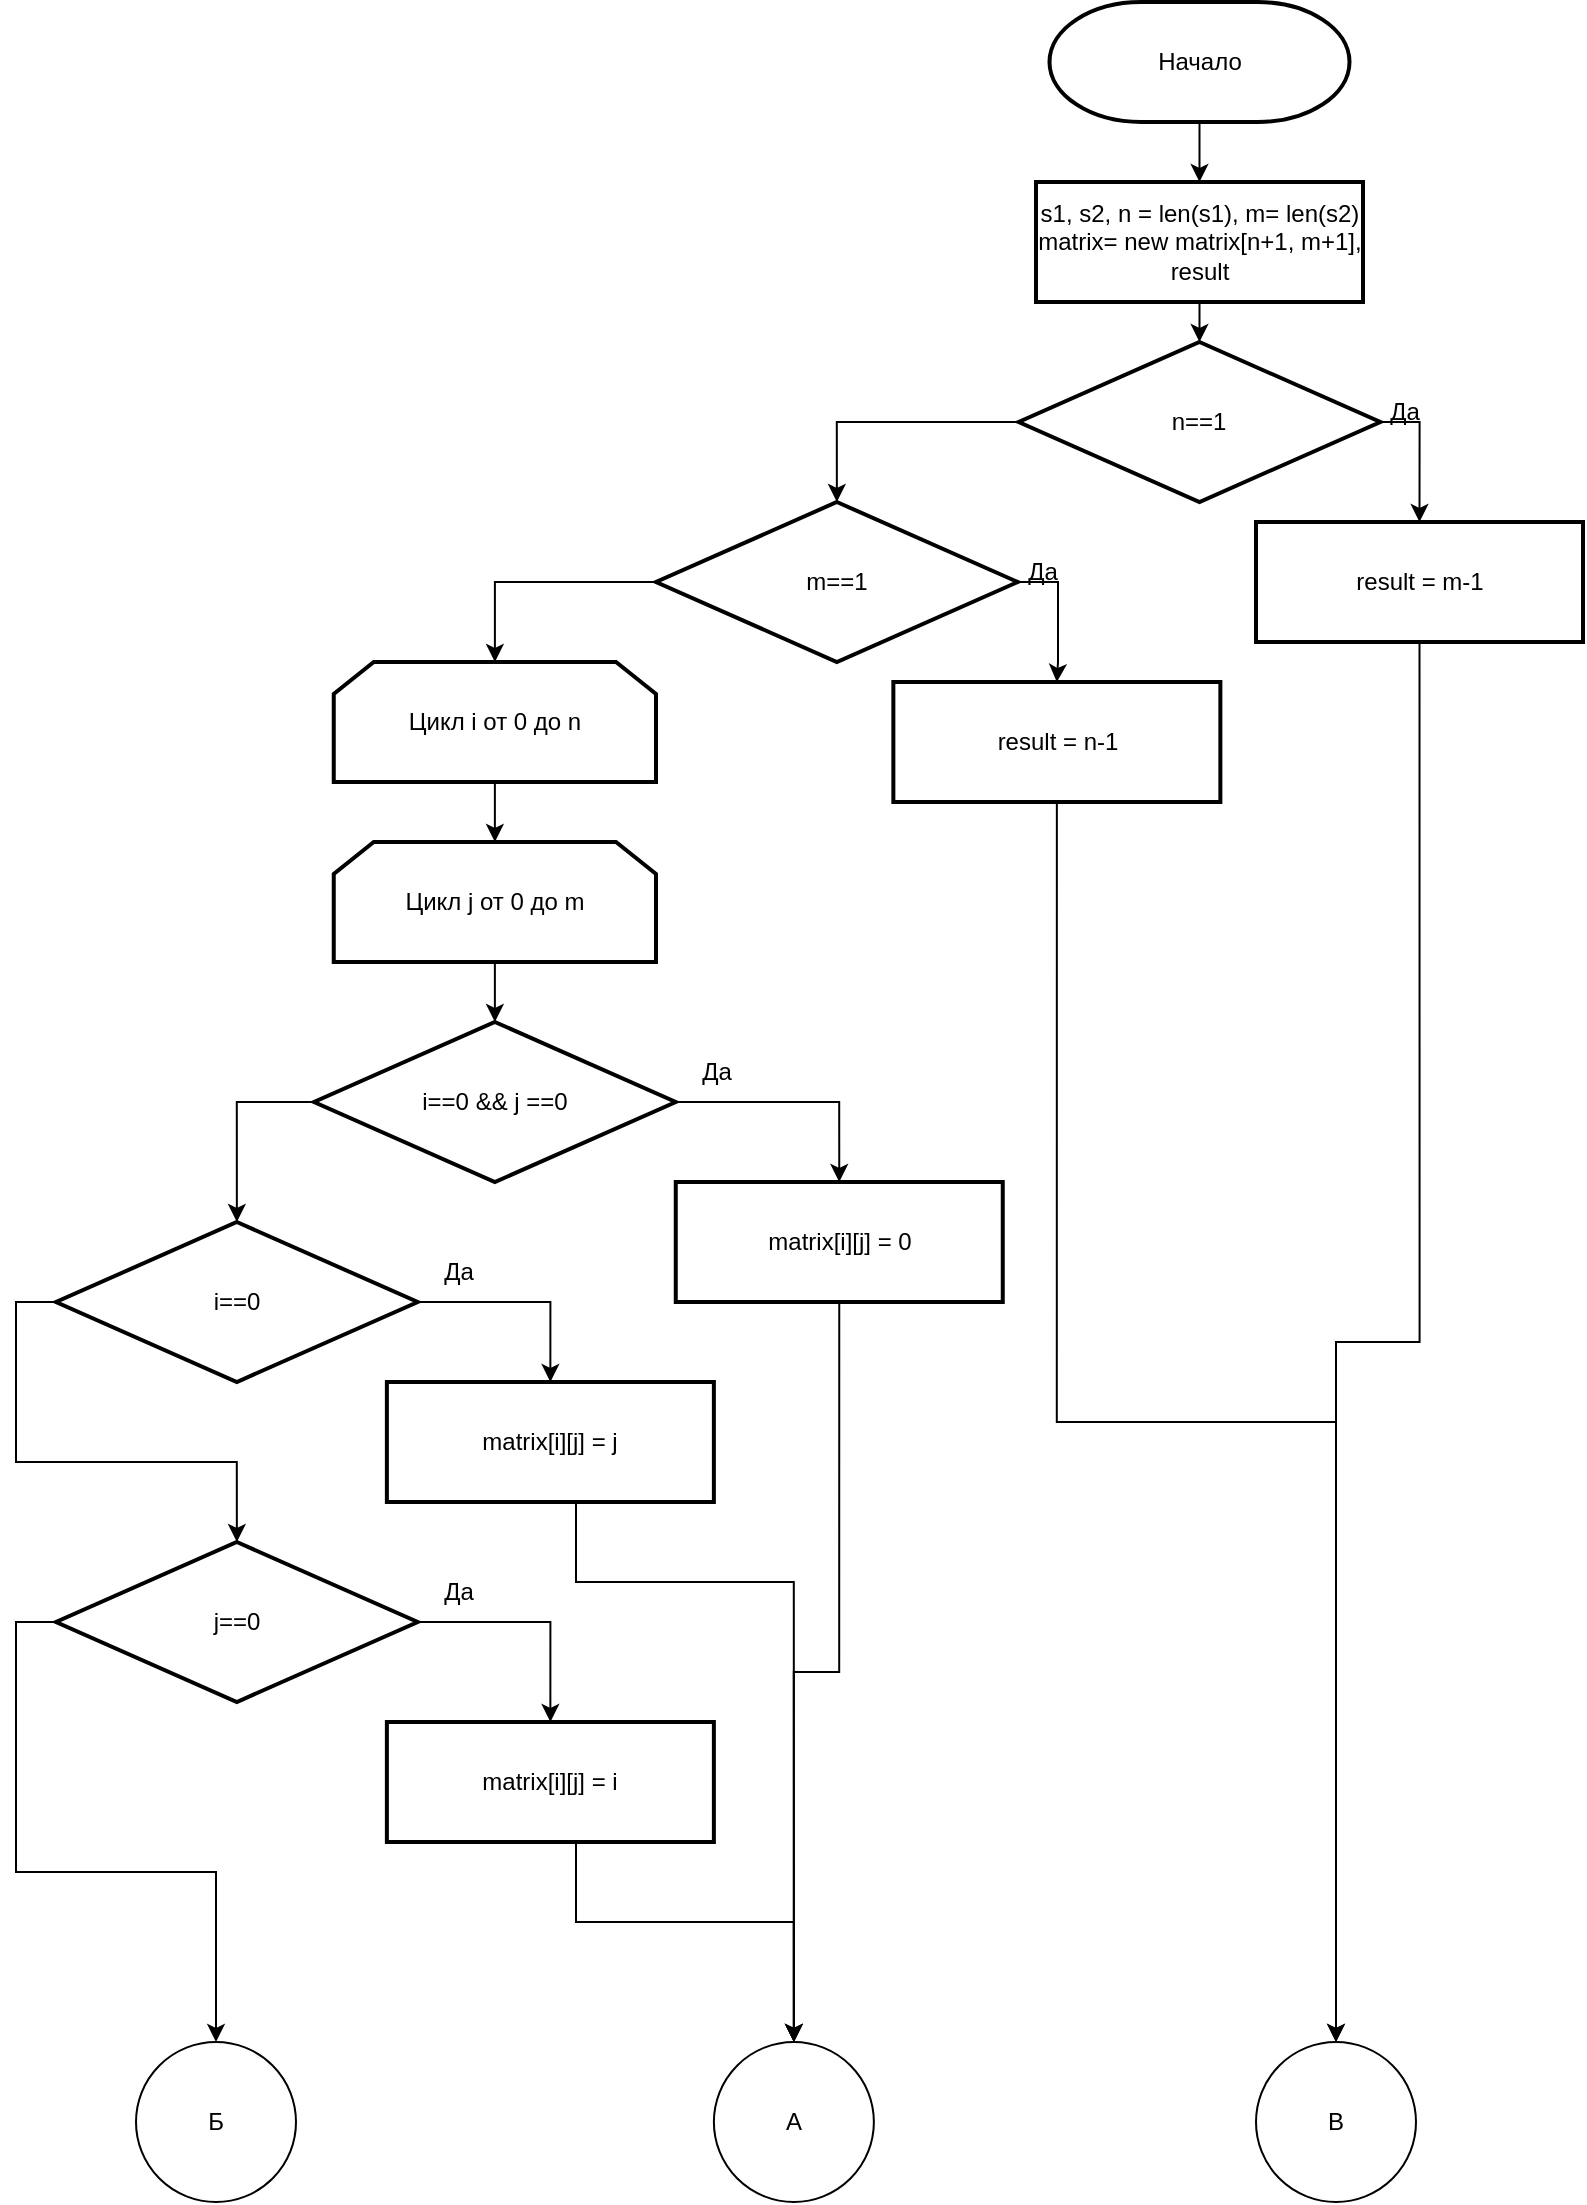 <mxfile version="20.5.3" type="device" pages="2"><diagram id="TaPI7vX8KmBN8Xk10Qtj" name="Страница 1"><mxGraphModel dx="942" dy="577" grid="1" gridSize="10" guides="1" tooltips="1" connect="1" arrows="1" fold="1" page="1" pageScale="1" pageWidth="827" pageHeight="1169" math="0" shadow="0"><root><mxCell id="0"/><mxCell id="1" parent="0"/><mxCell id="bSVWaATLHi5GlayJ7L-J-1" style="edgeStyle=orthogonalEdgeStyle;rounded=0;orthogonalLoop=1;jettySize=auto;html=1;exitX=0.5;exitY=1;exitDx=0;exitDy=0;exitPerimeter=0;entryX=0.5;entryY=0;entryDx=0;entryDy=0;" parent="1" source="bSVWaATLHi5GlayJ7L-J-2" target="bSVWaATLHi5GlayJ7L-J-4" edge="1"><mxGeometry relative="1" as="geometry"/></mxCell><mxCell id="bSVWaATLHi5GlayJ7L-J-2" value="Начало" style="strokeWidth=2;html=1;shape=mxgraph.flowchart.terminator;whiteSpace=wrap;" parent="1" vertex="1"><mxGeometry x="546.75" y="10" width="150" height="60" as="geometry"/></mxCell><mxCell id="bSVWaATLHi5GlayJ7L-J-3" style="edgeStyle=orthogonalEdgeStyle;rounded=0;orthogonalLoop=1;jettySize=auto;html=1;exitX=0.5;exitY=1;exitDx=0;exitDy=0;entryX=0.5;entryY=0;entryDx=0;entryDy=0;entryPerimeter=0;endArrow=classic;endFill=1;" parent="1" source="bSVWaATLHi5GlayJ7L-J-4" target="bSVWaATLHi5GlayJ7L-J-10" edge="1"><mxGeometry relative="1" as="geometry"/></mxCell><mxCell id="bSVWaATLHi5GlayJ7L-J-4" value="s1, s2, n = len(s1), m= len(s2)&lt;br&gt;matrix= new matrix[n+1, m+1],&lt;br&gt;result" style="rounded=0;whiteSpace=wrap;html=1;absoluteArcSize=1;arcSize=14;strokeWidth=2;" parent="1" vertex="1"><mxGeometry x="540" y="100" width="163.5" height="60" as="geometry"/></mxCell><mxCell id="bSVWaATLHi5GlayJ7L-J-5" value="A" style="ellipse;whiteSpace=wrap;html=1;aspect=fixed;" parent="1" vertex="1"><mxGeometry x="378.94" y="1030" width="80" height="80" as="geometry"/></mxCell><mxCell id="bSVWaATLHi5GlayJ7L-J-6" style="edgeStyle=orthogonalEdgeStyle;rounded=0;orthogonalLoop=1;jettySize=auto;html=1;exitX=0.5;exitY=1;exitDx=0;exitDy=0;entryX=0.5;entryY=0;entryDx=0;entryDy=0;endArrow=classic;endFill=1;" parent="1" source="bSVWaATLHi5GlayJ7L-J-7" target="bSVWaATLHi5GlayJ7L-J-19" edge="1"><mxGeometry relative="1" as="geometry"/></mxCell><mxCell id="bSVWaATLHi5GlayJ7L-J-7" value="Цикл i от 0 до n" style="shape=loopLimit;whiteSpace=wrap;html=1;strokeWidth=2;direction=east;" parent="1" vertex="1"><mxGeometry x="188.88" y="340" width="161.12" height="60" as="geometry"/></mxCell><mxCell id="bSVWaATLHi5GlayJ7L-J-8" style="edgeStyle=orthogonalEdgeStyle;rounded=0;orthogonalLoop=1;jettySize=auto;html=1;exitX=1;exitY=0.5;exitDx=0;exitDy=0;exitPerimeter=0;entryX=0.5;entryY=0;entryDx=0;entryDy=0;" parent="1" source="bSVWaATLHi5GlayJ7L-J-10" target="bSVWaATLHi5GlayJ7L-J-12" edge="1"><mxGeometry relative="1" as="geometry"><Array as="points"><mxPoint x="732" y="220"/></Array></mxGeometry></mxCell><mxCell id="bSVWaATLHi5GlayJ7L-J-9" style="edgeStyle=orthogonalEdgeStyle;rounded=0;orthogonalLoop=1;jettySize=auto;html=1;exitX=0;exitY=0.5;exitDx=0;exitDy=0;exitPerimeter=0;entryX=0.5;entryY=0;entryDx=0;entryDy=0;entryPerimeter=0;endArrow=classic;endFill=1;" parent="1" source="bSVWaATLHi5GlayJ7L-J-10" target="bSVWaATLHi5GlayJ7L-J-15" edge="1"><mxGeometry relative="1" as="geometry"/></mxCell><mxCell id="bSVWaATLHi5GlayJ7L-J-10" value="n==1" style="strokeWidth=2;html=1;shape=mxgraph.flowchart.decision;whiteSpace=wrap;" parent="1" vertex="1"><mxGeometry x="531.32" y="180" width="180.87" height="80" as="geometry"/></mxCell><mxCell id="bSVWaATLHi5GlayJ7L-J-11" style="edgeStyle=orthogonalEdgeStyle;rounded=0;orthogonalLoop=1;jettySize=auto;html=1;exitX=0.5;exitY=1;exitDx=0;exitDy=0;entryX=0.5;entryY=0;entryDx=0;entryDy=0;endArrow=classic;endFill=1;" parent="1" source="bSVWaATLHi5GlayJ7L-J-12" target="bSVWaATLHi5GlayJ7L-J-41" edge="1"><mxGeometry relative="1" as="geometry"/></mxCell><mxCell id="bSVWaATLHi5GlayJ7L-J-12" value="result = m-1" style="rounded=0;whiteSpace=wrap;html=1;absoluteArcSize=1;arcSize=14;strokeWidth=2;" parent="1" vertex="1"><mxGeometry x="650" y="270" width="163.5" height="60" as="geometry"/></mxCell><mxCell id="bSVWaATLHi5GlayJ7L-J-13" style="edgeStyle=orthogonalEdgeStyle;rounded=0;orthogonalLoop=1;jettySize=auto;html=1;exitX=1;exitY=0.5;exitDx=0;exitDy=0;exitPerimeter=0;entryX=0.5;entryY=0;entryDx=0;entryDy=0;endArrow=classic;endFill=1;" parent="1" source="bSVWaATLHi5GlayJ7L-J-15" target="bSVWaATLHi5GlayJ7L-J-17" edge="1"><mxGeometry relative="1" as="geometry"><Array as="points"><mxPoint x="551" y="300"/><mxPoint x="551" y="340"/><mxPoint x="550" y="340"/></Array></mxGeometry></mxCell><mxCell id="bSVWaATLHi5GlayJ7L-J-14" style="edgeStyle=orthogonalEdgeStyle;rounded=0;orthogonalLoop=1;jettySize=auto;html=1;exitX=0;exitY=0.5;exitDx=0;exitDy=0;exitPerimeter=0;endArrow=classic;endFill=1;" parent="1" source="bSVWaATLHi5GlayJ7L-J-15" target="bSVWaATLHi5GlayJ7L-J-7" edge="1"><mxGeometry relative="1" as="geometry"/></mxCell><mxCell id="bSVWaATLHi5GlayJ7L-J-15" value="m==1" style="strokeWidth=2;html=1;shape=mxgraph.flowchart.decision;whiteSpace=wrap;" parent="1" vertex="1"><mxGeometry x="350.0" y="260" width="180.87" height="80" as="geometry"/></mxCell><mxCell id="bSVWaATLHi5GlayJ7L-J-16" style="edgeStyle=orthogonalEdgeStyle;rounded=0;orthogonalLoop=1;jettySize=auto;html=1;exitX=0.5;exitY=1;exitDx=0;exitDy=0;endArrow=classic;endFill=1;" parent="1" source="bSVWaATLHi5GlayJ7L-J-17" target="bSVWaATLHi5GlayJ7L-J-41" edge="1"><mxGeometry relative="1" as="geometry"/></mxCell><mxCell id="bSVWaATLHi5GlayJ7L-J-17" value="result = n-1" style="rounded=0;whiteSpace=wrap;html=1;absoluteArcSize=1;arcSize=14;strokeWidth=2;" parent="1" vertex="1"><mxGeometry x="468.68" y="350" width="163.5" height="60" as="geometry"/></mxCell><mxCell id="bSVWaATLHi5GlayJ7L-J-18" style="edgeStyle=orthogonalEdgeStyle;rounded=0;orthogonalLoop=1;jettySize=auto;html=1;exitX=0.5;exitY=1;exitDx=0;exitDy=0;entryX=0.5;entryY=0;entryDx=0;entryDy=0;entryPerimeter=0;endArrow=classic;endFill=1;" parent="1" source="bSVWaATLHi5GlayJ7L-J-19" target="bSVWaATLHi5GlayJ7L-J-22" edge="1"><mxGeometry relative="1" as="geometry"/></mxCell><mxCell id="bSVWaATLHi5GlayJ7L-J-19" value="Цикл j от 0 до m" style="shape=loopLimit;whiteSpace=wrap;html=1;strokeWidth=2;direction=east;" parent="1" vertex="1"><mxGeometry x="188.88" y="430" width="161.12" height="60" as="geometry"/></mxCell><mxCell id="bSVWaATLHi5GlayJ7L-J-20" style="edgeStyle=orthogonalEdgeStyle;rounded=0;orthogonalLoop=1;jettySize=auto;html=1;exitX=1;exitY=0.5;exitDx=0;exitDy=0;exitPerimeter=0;entryX=0.5;entryY=0;entryDx=0;entryDy=0;endArrow=classic;endFill=1;" parent="1" source="bSVWaATLHi5GlayJ7L-J-22" target="bSVWaATLHi5GlayJ7L-J-24" edge="1"><mxGeometry relative="1" as="geometry"/></mxCell><mxCell id="bSVWaATLHi5GlayJ7L-J-21" style="edgeStyle=orthogonalEdgeStyle;rounded=0;orthogonalLoop=1;jettySize=auto;html=1;exitX=0;exitY=0.5;exitDx=0;exitDy=0;exitPerimeter=0;entryX=0.5;entryY=0;entryDx=0;entryDy=0;entryPerimeter=0;endArrow=classic;endFill=1;" parent="1" source="bSVWaATLHi5GlayJ7L-J-22" target="bSVWaATLHi5GlayJ7L-J-27" edge="1"><mxGeometry relative="1" as="geometry"/></mxCell><mxCell id="bSVWaATLHi5GlayJ7L-J-22" value="i==0 &amp;amp;&amp;amp; j ==0" style="strokeWidth=2;html=1;shape=mxgraph.flowchart.decision;whiteSpace=wrap;" parent="1" vertex="1"><mxGeometry x="179.01" y="520" width="180.87" height="80" as="geometry"/></mxCell><mxCell id="bSVWaATLHi5GlayJ7L-J-23" style="edgeStyle=orthogonalEdgeStyle;rounded=0;orthogonalLoop=1;jettySize=auto;html=1;exitX=0.5;exitY=1;exitDx=0;exitDy=0;entryX=0.5;entryY=0;entryDx=0;entryDy=0;endArrow=classic;endFill=1;" parent="1" source="bSVWaATLHi5GlayJ7L-J-24" target="bSVWaATLHi5GlayJ7L-J-5" edge="1"><mxGeometry relative="1" as="geometry"/></mxCell><mxCell id="bSVWaATLHi5GlayJ7L-J-24" value="matrix[i][j] = 0" style="rounded=0;whiteSpace=wrap;html=1;absoluteArcSize=1;arcSize=14;strokeWidth=2;" parent="1" vertex="1"><mxGeometry x="359.88" y="600" width="163.5" height="60" as="geometry"/></mxCell><mxCell id="bSVWaATLHi5GlayJ7L-J-25" style="edgeStyle=orthogonalEdgeStyle;rounded=0;orthogonalLoop=1;jettySize=auto;html=1;exitX=1;exitY=0.5;exitDx=0;exitDy=0;exitPerimeter=0;entryX=0.5;entryY=0;entryDx=0;entryDy=0;endArrow=classic;endFill=1;" parent="1" source="bSVWaATLHi5GlayJ7L-J-27" target="bSVWaATLHi5GlayJ7L-J-29" edge="1"><mxGeometry relative="1" as="geometry"/></mxCell><mxCell id="bSVWaATLHi5GlayJ7L-J-26" style="edgeStyle=orthogonalEdgeStyle;rounded=0;orthogonalLoop=1;jettySize=auto;html=1;exitX=0;exitY=0.5;exitDx=0;exitDy=0;exitPerimeter=0;entryX=0.5;entryY=0;entryDx=0;entryDy=0;entryPerimeter=0;endArrow=classic;endFill=1;" parent="1" source="bSVWaATLHi5GlayJ7L-J-27" target="bSVWaATLHi5GlayJ7L-J-32" edge="1"><mxGeometry relative="1" as="geometry"/></mxCell><mxCell id="bSVWaATLHi5GlayJ7L-J-27" value="i==0" style="strokeWidth=2;html=1;shape=mxgraph.flowchart.decision;whiteSpace=wrap;" parent="1" vertex="1"><mxGeometry x="50.0" y="620" width="180.87" height="80" as="geometry"/></mxCell><mxCell id="bSVWaATLHi5GlayJ7L-J-28" style="edgeStyle=orthogonalEdgeStyle;rounded=0;orthogonalLoop=1;jettySize=auto;html=1;exitX=1;exitY=0.5;exitDx=0;exitDy=0;entryX=0.5;entryY=0;entryDx=0;entryDy=0;endArrow=classic;endFill=1;" parent="1" source="bSVWaATLHi5GlayJ7L-J-29" target="bSVWaATLHi5GlayJ7L-J-5" edge="1"><mxGeometry relative="1" as="geometry"><Array as="points"><mxPoint x="379" y="760"/><mxPoint x="310" y="760"/><mxPoint x="310" y="800"/><mxPoint x="419" y="800"/></Array></mxGeometry></mxCell><mxCell id="bSVWaATLHi5GlayJ7L-J-29" value="matrix[i][j] = j" style="rounded=0;whiteSpace=wrap;html=1;absoluteArcSize=1;arcSize=14;strokeWidth=2;" parent="1" vertex="1"><mxGeometry x="215.44" y="700" width="163.5" height="60" as="geometry"/></mxCell><mxCell id="bSVWaATLHi5GlayJ7L-J-30" style="edgeStyle=orthogonalEdgeStyle;rounded=0;orthogonalLoop=1;jettySize=auto;html=1;exitX=1;exitY=0.5;exitDx=0;exitDy=0;exitPerimeter=0;entryX=0.5;entryY=0;entryDx=0;entryDy=0;endArrow=classic;endFill=1;" parent="1" source="bSVWaATLHi5GlayJ7L-J-32" target="bSVWaATLHi5GlayJ7L-J-34" edge="1"><mxGeometry relative="1" as="geometry"/></mxCell><mxCell id="bSVWaATLHi5GlayJ7L-J-31" style="edgeStyle=orthogonalEdgeStyle;rounded=0;orthogonalLoop=1;jettySize=auto;html=1;exitX=0;exitY=0.5;exitDx=0;exitDy=0;exitPerimeter=0;endArrow=classic;endFill=1;entryX=0.5;entryY=0;entryDx=0;entryDy=0;" parent="1" source="bSVWaATLHi5GlayJ7L-J-32" target="bSVWaATLHi5GlayJ7L-J-40" edge="1"><mxGeometry relative="1" as="geometry"><mxPoint x="130" y="1020" as="targetPoint"/></mxGeometry></mxCell><mxCell id="bSVWaATLHi5GlayJ7L-J-32" value="j==0" style="strokeWidth=2;html=1;shape=mxgraph.flowchart.decision;whiteSpace=wrap;" parent="1" vertex="1"><mxGeometry x="50.0" y="780" width="180.87" height="80" as="geometry"/></mxCell><mxCell id="bSVWaATLHi5GlayJ7L-J-33" style="edgeStyle=orthogonalEdgeStyle;rounded=0;orthogonalLoop=1;jettySize=auto;html=1;exitX=1;exitY=0.5;exitDx=0;exitDy=0;entryX=0.5;entryY=0;entryDx=0;entryDy=0;endArrow=classic;endFill=1;" parent="1" source="bSVWaATLHi5GlayJ7L-J-34" target="bSVWaATLHi5GlayJ7L-J-5" edge="1"><mxGeometry relative="1" as="geometry"><Array as="points"><mxPoint x="379" y="930"/><mxPoint x="310" y="930"/><mxPoint x="310" y="970"/><mxPoint x="419" y="970"/></Array></mxGeometry></mxCell><mxCell id="bSVWaATLHi5GlayJ7L-J-34" value="matrix[i][j] = i" style="rounded=0;whiteSpace=wrap;html=1;absoluteArcSize=1;arcSize=14;strokeWidth=2;" parent="1" vertex="1"><mxGeometry x="215.44" y="870" width="163.5" height="60" as="geometry"/></mxCell><mxCell id="bSVWaATLHi5GlayJ7L-J-35" value="Да" style="text;html=1;align=center;verticalAlign=middle;resizable=0;points=[];autosize=1;strokeColor=none;fillColor=none;" parent="1" vertex="1"><mxGeometry x="703.5" y="200" width="40" height="30" as="geometry"/></mxCell><mxCell id="bSVWaATLHi5GlayJ7L-J-36" value="Да" style="text;html=1;align=center;verticalAlign=middle;resizable=0;points=[];autosize=1;strokeColor=none;fillColor=none;" parent="1" vertex="1"><mxGeometry x="523.38" y="280" width="40" height="30" as="geometry"/></mxCell><mxCell id="bSVWaATLHi5GlayJ7L-J-37" value="Да" style="text;html=1;align=center;verticalAlign=middle;resizable=0;points=[];autosize=1;strokeColor=none;fillColor=none;" parent="1" vertex="1"><mxGeometry x="359.88" y="530" width="40" height="30" as="geometry"/></mxCell><mxCell id="bSVWaATLHi5GlayJ7L-J-38" value="Да" style="text;html=1;align=center;verticalAlign=middle;resizable=0;points=[];autosize=1;strokeColor=none;fillColor=none;" parent="1" vertex="1"><mxGeometry x="230.87" y="630" width="40" height="30" as="geometry"/></mxCell><mxCell id="bSVWaATLHi5GlayJ7L-J-39" value="Да" style="text;html=1;align=center;verticalAlign=middle;resizable=0;points=[];autosize=1;strokeColor=none;fillColor=none;" parent="1" vertex="1"><mxGeometry x="230.87" y="790" width="40" height="30" as="geometry"/></mxCell><mxCell id="bSVWaATLHi5GlayJ7L-J-40" value="Б" style="ellipse;whiteSpace=wrap;html=1;aspect=fixed;" parent="1" vertex="1"><mxGeometry x="90" y="1030" width="80" height="80" as="geometry"/></mxCell><mxCell id="bSVWaATLHi5GlayJ7L-J-41" value="В" style="ellipse;whiteSpace=wrap;html=1;aspect=fixed;" parent="1" vertex="1"><mxGeometry x="650" y="1030" width="80" height="80" as="geometry"/></mxCell></root></mxGraphModel></diagram><diagram id="WEe30tAh3c3hApJMWVss" name="Страница 2"><mxGraphModel dx="1449" dy="-35" grid="1" gridSize="10" guides="1" tooltips="1" connect="1" arrows="1" fold="1" page="1" pageScale="1" pageWidth="827" pageHeight="1169" math="0" shadow="0"><root><mxCell id="0"/><mxCell id="1" parent="0"/><mxCell id="dgVctIJXnnsyf4Ib_G1z-1" style="edgeStyle=orthogonalEdgeStyle;rounded=0;orthogonalLoop=1;jettySize=auto;html=1;exitX=0.5;exitY=0;exitDx=0;exitDy=0;entryX=0.5;entryY=0;entryDx=0;entryDy=0;endArrow=classic;endFill=1;" edge="1" parent="1" source="dgVctIJXnnsyf4Ib_G1z-2" target="dgVctIJXnnsyf4Ib_G1z-18"><mxGeometry relative="1" as="geometry"/></mxCell><mxCell id="dgVctIJXnnsyf4Ib_G1z-2" value="Конец цикла" style="shape=loopLimit;whiteSpace=wrap;html=1;strokeWidth=2;direction=west;" vertex="1" parent="1"><mxGeometry x="202.94" y="2030" width="167" height="60" as="geometry"/></mxCell><mxCell id="dgVctIJXnnsyf4Ib_G1z-3" style="edgeStyle=orthogonalEdgeStyle;rounded=0;orthogonalLoop=1;jettySize=auto;html=1;exitX=0.5;exitY=0;exitDx=0;exitDy=0;entryX=0.5;entryY=1;entryDx=0;entryDy=0;endArrow=classic;endFill=1;" edge="1" parent="1" source="dgVctIJXnnsyf4Ib_G1z-4" target="dgVctIJXnnsyf4Ib_G1z-2"><mxGeometry relative="1" as="geometry"/></mxCell><mxCell id="dgVctIJXnnsyf4Ib_G1z-4" value="Конец цикла" style="shape=loopLimit;whiteSpace=wrap;html=1;strokeWidth=2;direction=west;" vertex="1" parent="1"><mxGeometry x="200" y="1950" width="167" height="60" as="geometry"/></mxCell><mxCell id="5IN8Ri-g_NDD8EvQwKLU-10" style="edgeStyle=orthogonalEdgeStyle;rounded=0;orthogonalLoop=1;jettySize=auto;html=1;exitX=0.5;exitY=1;exitDx=0;exitDy=0;entryX=0.5;entryY=1;entryDx=0;entryDy=0;" edge="1" parent="1" source="dgVctIJXnnsyf4Ib_G1z-6" target="dgVctIJXnnsyf4Ib_G1z-4"><mxGeometry relative="1" as="geometry"><Array as="points"><mxPoint x="419" y="1930"/><mxPoint x="284" y="1930"/></Array></mxGeometry></mxCell><mxCell id="dgVctIJXnnsyf4Ib_G1z-6" value="A" style="ellipse;whiteSpace=wrap;html=1;aspect=fixed;" vertex="1" parent="1"><mxGeometry x="378.94" y="1230" width="80" height="80" as="geometry"/></mxCell><mxCell id="5IN8Ri-g_NDD8EvQwKLU-7" style="edgeStyle=orthogonalEdgeStyle;rounded=0;orthogonalLoop=1;jettySize=auto;html=1;exitX=0.5;exitY=1;exitDx=0;exitDy=0;entryX=0.5;entryY=0;entryDx=0;entryDy=0;entryPerimeter=0;" edge="1" parent="1" source="dgVctIJXnnsyf4Ib_G1z-8" target="5IN8Ri-g_NDD8EvQwKLU-2"><mxGeometry relative="1" as="geometry"/></mxCell><mxCell id="dgVctIJXnnsyf4Ib_G1z-8" value="matrix[i][j]= min(r, r2, r3)" style="shape=process;whiteSpace=wrap;html=1;backgroundOutline=1;strokeWidth=2;" vertex="1" parent="1"><mxGeometry x="48.38" y="1620" width="163.25" height="50" as="geometry"/></mxCell><mxCell id="dgVctIJXnnsyf4Ib_G1z-9" style="edgeStyle=orthogonalEdgeStyle;rounded=0;orthogonalLoop=1;jettySize=auto;html=1;exitX=0.5;exitY=1;exitDx=0;exitDy=0;entryX=0.5;entryY=0;entryDx=0;entryDy=0;endArrow=classic;endFill=1;" edge="1" parent="1" source="dgVctIJXnnsyf4Ib_G1z-10" target="dgVctIJXnnsyf4Ib_G1z-12"><mxGeometry relative="1" as="geometry"/></mxCell><mxCell id="dgVctIJXnnsyf4Ib_G1z-10" value="r = matrix[i][j-1]+1" style="rounded=0;whiteSpace=wrap;html=1;absoluteArcSize=1;arcSize=14;strokeWidth=2;" vertex="1" parent="1"><mxGeometry x="48.25" y="1340" width="163.5" height="60" as="geometry"/></mxCell><mxCell id="dgVctIJXnnsyf4Ib_G1z-11" style="edgeStyle=orthogonalEdgeStyle;rounded=0;orthogonalLoop=1;jettySize=auto;html=1;exitX=0.5;exitY=1;exitDx=0;exitDy=0;entryX=0.5;entryY=0;entryDx=0;entryDy=0;endArrow=classic;endFill=1;" edge="1" parent="1" source="dgVctIJXnnsyf4Ib_G1z-12" target="dgVctIJXnnsyf4Ib_G1z-14"><mxGeometry relative="1" as="geometry"/></mxCell><mxCell id="dgVctIJXnnsyf4Ib_G1z-12" value="r1 = matrix[i-1][j]+1" style="rounded=0;whiteSpace=wrap;html=1;absoluteArcSize=1;arcSize=14;strokeWidth=2;" vertex="1" parent="1"><mxGeometry x="48.25" y="1430" width="163.5" height="60" as="geometry"/></mxCell><mxCell id="dgVctIJXnnsyf4Ib_G1z-13" style="edgeStyle=orthogonalEdgeStyle;rounded=0;orthogonalLoop=1;jettySize=auto;html=1;exitX=0.5;exitY=1;exitDx=0;exitDy=0;entryX=0.5;entryY=0;entryDx=0;entryDy=0;endArrow=classic;endFill=1;" edge="1" parent="1" source="dgVctIJXnnsyf4Ib_G1z-14" target="dgVctIJXnnsyf4Ib_G1z-8"><mxGeometry relative="1" as="geometry"/></mxCell><mxCell id="dgVctIJXnnsyf4Ib_G1z-14" value="r2 = matrix[i-1][j-1]+(s1[i-1]!=s2[j-1])" style="rounded=0;whiteSpace=wrap;html=1;absoluteArcSize=1;arcSize=14;strokeWidth=2;" vertex="1" parent="1"><mxGeometry x="48.25" y="1520" width="163.5" height="60" as="geometry"/></mxCell><mxCell id="dgVctIJXnnsyf4Ib_G1z-15" style="edgeStyle=orthogonalEdgeStyle;rounded=0;orthogonalLoop=1;jettySize=auto;html=1;exitX=0.5;exitY=1;exitDx=0;exitDy=0;entryX=0.5;entryY=0;entryDx=0;entryDy=0;endArrow=classic;endFill=1;" edge="1" parent="1" source="dgVctIJXnnsyf4Ib_G1z-16" target="dgVctIJXnnsyf4Ib_G1z-10"><mxGeometry relative="1" as="geometry"/></mxCell><mxCell id="dgVctIJXnnsyf4Ib_G1z-16" value="Б" style="ellipse;whiteSpace=wrap;html=1;aspect=fixed;" vertex="1" parent="1"><mxGeometry x="90.01" y="1230" width="80" height="80" as="geometry"/></mxCell><mxCell id="dgVctIJXnnsyf4Ib_G1z-17" style="edgeStyle=orthogonalEdgeStyle;rounded=0;orthogonalLoop=1;jettySize=auto;html=1;exitX=0.5;exitY=1;exitDx=0;exitDy=0;endArrow=classic;endFill=1;" edge="1" parent="1" source="dgVctIJXnnsyf4Ib_G1z-18" target="dgVctIJXnnsyf4Ib_G1z-20"><mxGeometry relative="1" as="geometry"/></mxCell><mxCell id="dgVctIJXnnsyf4Ib_G1z-18" value="result = matrix[n-1][m-1]" style="rounded=0;whiteSpace=wrap;html=1;absoluteArcSize=1;arcSize=14;strokeWidth=2;" vertex="1" parent="1"><mxGeometry x="204.69" y="2130" width="163.5" height="60" as="geometry"/></mxCell><mxCell id="dgVctIJXnnsyf4Ib_G1z-19" style="edgeStyle=orthogonalEdgeStyle;rounded=0;orthogonalLoop=1;jettySize=auto;html=1;exitX=1;exitY=0.5;exitDx=0;exitDy=0;exitPerimeter=0;entryX=0;entryY=0.5;entryDx=0;entryDy=0;entryPerimeter=0;endArrow=none;endFill=0;dashed=1;" edge="1" parent="1" source="dgVctIJXnnsyf4Ib_G1z-20" target="dgVctIJXnnsyf4Ib_G1z-23"><mxGeometry relative="1" as="geometry"/></mxCell><mxCell id="dgVctIJXnnsyf4Ib_G1z-20" value="Конец" style="strokeWidth=2;html=1;shape=mxgraph.flowchart.terminator;whiteSpace=wrap;" vertex="1" parent="1"><mxGeometry x="324.2" y="2230" width="150" height="60" as="geometry"/></mxCell><mxCell id="dgVctIJXnnsyf4Ib_G1z-21" style="edgeStyle=orthogonalEdgeStyle;rounded=0;orthogonalLoop=1;jettySize=auto;html=1;exitX=0.5;exitY=1;exitDx=0;exitDy=0;entryX=0.5;entryY=0;entryDx=0;entryDy=0;entryPerimeter=0;endArrow=classic;endFill=1;" edge="1" parent="1" source="dgVctIJXnnsyf4Ib_G1z-22" target="dgVctIJXnnsyf4Ib_G1z-20"><mxGeometry relative="1" as="geometry"><Array as="points"><mxPoint x="690" y="1950"/><mxPoint x="399" y="1950"/></Array></mxGeometry></mxCell><mxCell id="dgVctIJXnnsyf4Ib_G1z-22" value="В" style="ellipse;whiteSpace=wrap;html=1;aspect=fixed;" vertex="1" parent="1"><mxGeometry x="650" y="1230" width="80" height="80" as="geometry"/></mxCell><mxCell id="dgVctIJXnnsyf4Ib_G1z-23" value="Возврат result" style="strokeWidth=2;html=1;shape=mxgraph.flowchart.annotation_1;align=left;pointerEvents=1;" vertex="1" parent="1"><mxGeometry x="505.52" y="2210" width="50" height="100" as="geometry"/></mxCell><mxCell id="5IN8Ri-g_NDD8EvQwKLU-1" style="edgeStyle=orthogonalEdgeStyle;rounded=0;orthogonalLoop=1;jettySize=auto;html=1;exitX=1;exitY=0.5;exitDx=0;exitDy=0;exitPerimeter=0;" edge="1" parent="1" source="5IN8Ri-g_NDD8EvQwKLU-2" target="5IN8Ri-g_NDD8EvQwKLU-4"><mxGeometry relative="1" as="geometry"/></mxCell><mxCell id="5IN8Ri-g_NDD8EvQwKLU-8" style="edgeStyle=orthogonalEdgeStyle;rounded=0;orthogonalLoop=1;jettySize=auto;html=1;exitX=0;exitY=0.5;exitDx=0;exitDy=0;exitPerimeter=0;entryX=0.5;entryY=1;entryDx=0;entryDy=0;" edge="1" parent="1" source="5IN8Ri-g_NDD8EvQwKLU-2" target="dgVctIJXnnsyf4Ib_G1z-4"><mxGeometry relative="1" as="geometry"><Array as="points"><mxPoint x="10" y="1735"/><mxPoint x="10" y="1930"/><mxPoint x="283" y="1930"/></Array></mxGeometry></mxCell><mxCell id="5IN8Ri-g_NDD8EvQwKLU-2" value="l1&amp;gt;1&amp;amp;&amp;amp;l2&amp;gt;1&amp;amp;&amp;amp;s1[l1-1]==s2[l2-2]&amp;amp;&amp;amp;s1[l1-2]==s2[l2-1]" style="strokeWidth=2;html=1;shape=mxgraph.flowchart.decision;whiteSpace=wrap;" vertex="1" parent="1"><mxGeometry x="24.51" y="1690" width="211" height="90" as="geometry"/></mxCell><mxCell id="5IN8Ri-g_NDD8EvQwKLU-3" style="edgeStyle=orthogonalEdgeStyle;rounded=0;orthogonalLoop=1;jettySize=auto;html=1;exitX=0.5;exitY=1;exitDx=0;exitDy=0;entryX=0.5;entryY=0;entryDx=0;entryDy=0;" edge="1" parent="1" source="5IN8Ri-g_NDD8EvQwKLU-4" target="5IN8Ri-g_NDD8EvQwKLU-5"><mxGeometry relative="1" as="geometry"/></mxCell><mxCell id="5IN8Ri-g_NDD8EvQwKLU-4" value="r4 = rec_dv(s1, s2, l1-2, l2-2)+1" style="shape=process;whiteSpace=wrap;html=1;backgroundOutline=1;strokeWidth=2;" vertex="1" parent="1"><mxGeometry x="194.75" y="1780" width="177.5" height="50" as="geometry"/></mxCell><mxCell id="5IN8Ri-g_NDD8EvQwKLU-9" style="edgeStyle=orthogonalEdgeStyle;rounded=0;orthogonalLoop=1;jettySize=auto;html=1;exitX=0.5;exitY=1;exitDx=0;exitDy=0;entryX=0.5;entryY=1;entryDx=0;entryDy=0;" edge="1" parent="1" source="5IN8Ri-g_NDD8EvQwKLU-5" target="dgVctIJXnnsyf4Ib_G1z-4"><mxGeometry relative="1" as="geometry"><mxPoint x="320.0" y="1920" as="targetPoint"/></mxGeometry></mxCell><mxCell id="5IN8Ri-g_NDD8EvQwKLU-5" value="matrix[i][j]= min(matrix[i][j], r4)" style="shape=process;whiteSpace=wrap;html=1;backgroundOutline=1;strokeWidth=2;" vertex="1" parent="1"><mxGeometry x="194.75" y="1850" width="177.5" height="50" as="geometry"/></mxCell><mxCell id="5IN8Ri-g_NDD8EvQwKLU-6" value="Да" style="text;html=1;align=center;verticalAlign=middle;resizable=0;points=[];autosize=1;strokeColor=none;fillColor=none;" vertex="1" parent="1"><mxGeometry x="241" y="1710" width="40" height="30" as="geometry"/></mxCell></root></mxGraphModel></diagram></mxfile>